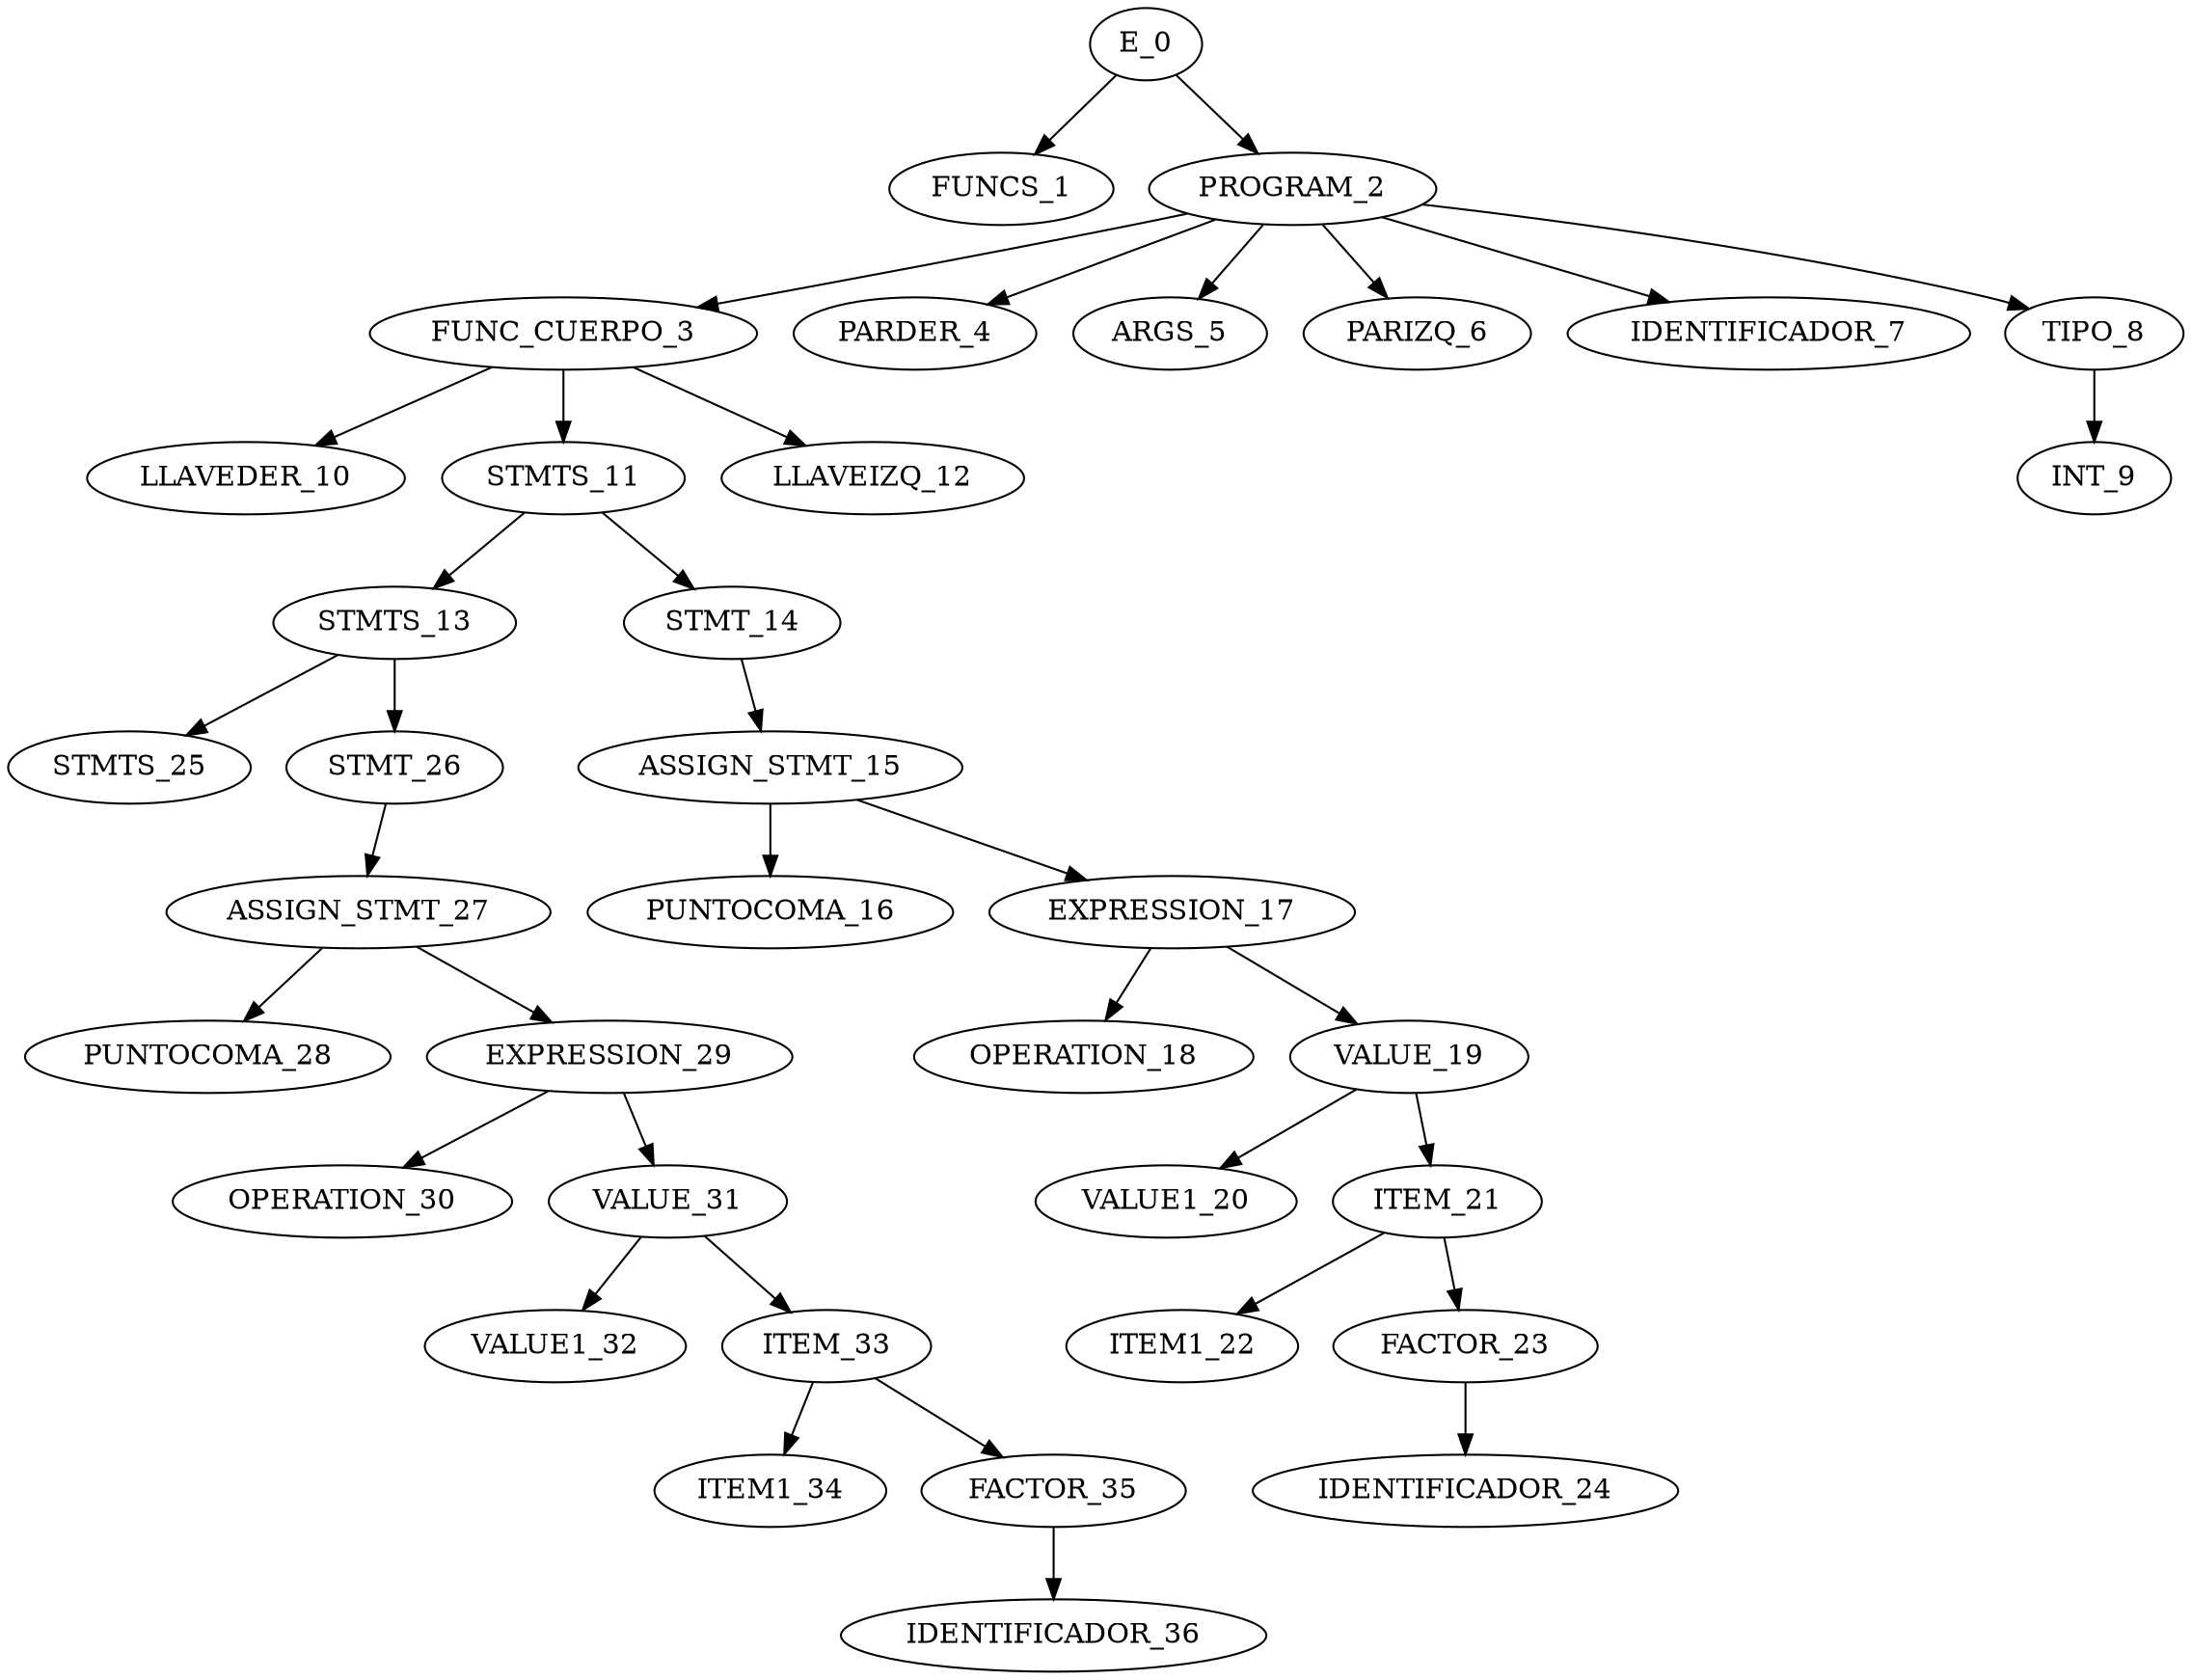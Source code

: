 digraph {
E_0 -> FUNCS_1;
E_0 -> PROGRAM_2;
PROGRAM_2 -> FUNC_CUERPO_3;
FUNC_CUERPO_3 -> LLAVEDER_10;
FUNC_CUERPO_3 -> STMTS_11;
STMTS_11 -> STMTS_13;
STMTS_13 -> STMTS_25;
STMTS_13 -> STMT_26;
STMT_26 -> ASSIGN_STMT_27;
ASSIGN_STMT_27 -> PUNTOCOMA_28;
ASSIGN_STMT_27 -> EXPRESSION_29;
EXPRESSION_29 -> OPERATION_30;
EXPRESSION_29 -> VALUE_31;
VALUE_31 -> VALUE1_32;
VALUE_31 -> ITEM_33;
ITEM_33 -> ITEM1_34;
ITEM_33 -> FACTOR_35;
FACTOR_35 -> IDENTIFICADOR_36;
STMTS_11 -> STMT_14;
STMT_14 -> ASSIGN_STMT_15;
ASSIGN_STMT_15 -> PUNTOCOMA_16;
ASSIGN_STMT_15 -> EXPRESSION_17;
EXPRESSION_17 -> OPERATION_18;
EXPRESSION_17 -> VALUE_19;
VALUE_19 -> VALUE1_20;
VALUE_19 -> ITEM_21;
ITEM_21 -> ITEM1_22;
ITEM_21 -> FACTOR_23;
FACTOR_23 -> IDENTIFICADOR_24;
FUNC_CUERPO_3 -> LLAVEIZQ_12;
PROGRAM_2 -> PARDER_4;
PROGRAM_2 -> ARGS_5;
PROGRAM_2 -> PARIZQ_6;
PROGRAM_2 -> IDENTIFICADOR_7;
PROGRAM_2 -> TIPO_8;
TIPO_8 -> INT_9;
}